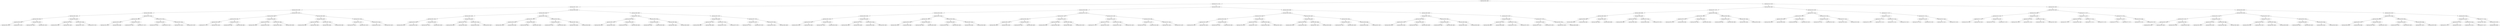 digraph G{
947945281 [label="Node{data=[4981, 4981]}"]
947945281 -> 1165565277
1165565277 [label="Node{data=[3714, 3714]}"]
1165565277 -> 210240344
210240344 [label="Node{data=[3617, 3617]}"]
210240344 -> 175111109
175111109 [label="Node{data=[3526, 3526]}"]
175111109 -> 825161662
825161662 [label="Node{data=[3089, 3089]}"]
825161662 -> 1018206003
1018206003 [label="Node{data=[2932, 2932]}"]
1018206003 -> 1894695230
1894695230 [label="Node{data=[2928, 2928]}"]
1894695230 -> 86687029
86687029 [label="Node{data=[2926, 2926]}"]
86687029 -> 1140799785
1140799785 [label="Node{data=[2925, 2925]}"]
86687029 -> 2068719466
2068719466 [label="Node{data=[2927, 2927]}"]
1894695230 -> 2100297228
2100297228 [label="Node{data=[2930, 2930]}"]
2100297228 -> 758921097
758921097 [label="Node{data=[2929, 2929]}"]
2100297228 -> 389051766
389051766 [label="Node{data=[2931, 2931]}"]
1018206003 -> 491746701
491746701 [label="Node{data=[2936, 2936]}"]
491746701 -> 521287606
521287606 [label="Node{data=[2934, 2934]}"]
521287606 -> 1398725538
1398725538 [label="Node{data=[2933, 2933]}"]
521287606 -> 1196527482
1196527482 [label="Node{data=[2935, 2935]}"]
491746701 -> 567568640
567568640 [label="Node{data=[3003, 3003]}"]
567568640 -> 796218635
796218635 [label="Node{data=[2937, 2937]}"]
567568640 -> 173213836
173213836 [label="Node{data=[3051, 3051]}"]
825161662 -> 1093827811
1093827811 [label="Node{data=[3518, 3518]}"]
1093827811 -> 1135378860
1135378860 [label="Node{data=[3485, 3485]}"]
1135378860 -> 1182030303
1182030303 [label="Node{data=[3439, 3439]}"]
1182030303 -> 1425092341
1425092341 [label="Node{data=[3106, 3106]}"]
1182030303 -> 116819436
116819436 [label="Node{data=[3468, 3468]}"]
1135378860 -> 561038719
561038719 [label="Node{data=[3516, 3516]}"]
561038719 -> 1160698415
1160698415 [label="Node{data=[3502, 3502]}"]
561038719 -> 418759417
418759417 [label="Node{data=[3517, 3517]}"]
1093827811 -> 715058670
715058670 [label="Node{data=[3522, 3522]}"]
715058670 -> 224562943
224562943 [label="Node{data=[3520, 3520]}"]
224562943 -> 1043251934
1043251934 [label="Node{data=[3519, 3519]}"]
224562943 -> 150613480
150613480 [label="Node{data=[3521, 3521]}"]
715058670 -> 1440104580
1440104580 [label="Node{data=[3524, 3524]}"]
1440104580 -> 1280981431
1280981431 [label="Node{data=[3523, 3523]}"]
1440104580 -> 69876432
69876432 [label="Node{data=[3525, 3525]}"]
175111109 -> 1567015632
1567015632 [label="Node{data=[3597, 3597]}"]
1567015632 -> 986934168
986934168 [label="Node{data=[3589, 3589]}"]
986934168 -> 668560116
668560116 [label="Node{data=[3582, 3582]}"]
668560116 -> 1919952997
1919952997 [label="Node{data=[3528, 3528]}"]
1919952997 -> 434836665
434836665 [label="Node{data=[3527, 3527]}"]
1919952997 -> 944055223
944055223 [label="Node{data=[3543, 3543]}"]
668560116 -> 1411870849
1411870849 [label="Node{data=[3587, 3587]}"]
1411870849 -> 669469024
669469024 [label="Node{data=[3586, 3586]}"]
1411870849 -> 1718145017
1718145017 [label="Node{data=[3588, 3588]}"]
986934168 -> 2007040024
2007040024 [label="Node{data=[3593, 3593]}"]
2007040024 -> 409847061
409847061 [label="Node{data=[3591, 3591]}"]
409847061 -> 89928497
89928497 [label="Node{data=[3590, 3590]}"]
409847061 -> 627778404
627778404 [label="Node{data=[3592, 3592]}"]
2007040024 -> 1513440785
1513440785 [label="Node{data=[3595, 3595]}"]
1513440785 -> 747009327
747009327 [label="Node{data=[3594, 3594]}"]
1513440785 -> 1218907701
1218907701 [label="Node{data=[3596, 3596]}"]
1567015632 -> 883647558
883647558 [label="Node{data=[3609, 3609]}"]
883647558 -> 1155447052
1155447052 [label="Node{data=[3605, 3605]}"]
1155447052 -> 1542357941
1542357941 [label="Node{data=[3599, 3599]}"]
1542357941 -> 734586971
734586971 [label="Node{data=[3598, 3598]}"]
1542357941 -> 1152266288
1152266288 [label="Node{data=[3600, 3600]}"]
1155447052 -> 1971971952
1971971952 [label="Node{data=[3607, 3607]}"]
1971971952 -> 1523917151
1523917151 [label="Node{data=[3606, 3606]}"]
1971971952 -> 909348974
909348974 [label="Node{data=[3608, 3608]}"]
883647558 -> 61409576
61409576 [label="Node{data=[3613, 3613]}"]
61409576 -> 966904906
966904906 [label="Node{data=[3611, 3611]}"]
966904906 -> 1250807288
1250807288 [label="Node{data=[3610, 3610]}"]
966904906 -> 1620542503
1620542503 [label="Node{data=[3612, 3612]}"]
61409576 -> 733749588
733749588 [label="Node{data=[3615, 3615]}"]
733749588 -> 474508277
474508277 [label="Node{data=[3614, 3614]}"]
733749588 -> 940480393
940480393 [label="Node{data=[3616, 3616]}"]
210240344 -> 1684314643
1684314643 [label="Node{data=[3649, 3649]}"]
1684314643 -> 781758794
781758794 [label="Node{data=[3633, 3633]}"]
781758794 -> 1901097135
1901097135 [label="Node{data=[3625, 3625]}"]
1901097135 -> 1034818515
1034818515 [label="Node{data=[3621, 3621]}"]
1034818515 -> 2111480439
2111480439 [label="Node{data=[3619, 3619]}"]
2111480439 -> 379801191
379801191 [label="Node{data=[3618, 3618]}"]
2111480439 -> 1686405396
1686405396 [label="Node{data=[3620, 3620]}"]
1034818515 -> 704198364
704198364 [label="Node{data=[3623, 3623]}"]
704198364 -> 18407566
18407566 [label="Node{data=[3622, 3622]}"]
704198364 -> 222578364
222578364 [label="Node{data=[3624, 3624]}"]
1901097135 -> 1300822561
1300822561 [label="Node{data=[3629, 3629]}"]
1300822561 -> 757562010
757562010 [label="Node{data=[3627, 3627]}"]
757562010 -> 1811804960
1811804960 [label="Node{data=[3626, 3626]}"]
757562010 -> 1143159109
1143159109 [label="Node{data=[3628, 3628]}"]
1300822561 -> 1324390930
1324390930 [label="Node{data=[3631, 3631]}"]
1324390930 -> 1477827324
1477827324 [label="Node{data=[3630, 3630]}"]
1324390930 -> 1551193645
1551193645 [label="Node{data=[3632, 3632]}"]
781758794 -> 29472247
29472247 [label="Node{data=[3641, 3641]}"]
29472247 -> 1269534679
1269534679 [label="Node{data=[3637, 3637]}"]
1269534679 -> 1025470052
1025470052 [label="Node{data=[3635, 3635]}"]
1025470052 -> 1269662676
1269662676 [label="Node{data=[3634, 3634]}"]
1025470052 -> 1196423515
1196423515 [label="Node{data=[3636, 3636]}"]
1269534679 -> 1343034194
1343034194 [label="Node{data=[3639, 3639]}"]
1343034194 -> 371665785
371665785 [label="Node{data=[3638, 3638]}"]
1343034194 -> 825469258
825469258 [label="Node{data=[3640, 3640]}"]
29472247 -> 160303894
160303894 [label="Node{data=[3645, 3645]}"]
160303894 -> 832642806
832642806 [label="Node{data=[3643, 3643]}"]
832642806 -> 510826328
510826328 [label="Node{data=[3642, 3642]}"]
832642806 -> 849810469
849810469 [label="Node{data=[3644, 3644]}"]
160303894 -> 1258844124
1258844124 [label="Node{data=[3647, 3647]}"]
1258844124 -> 1927778021
1927778021 [label="Node{data=[3646, 3646]}"]
1258844124 -> 2024087478
2024087478 [label="Node{data=[3648, 3648]}"]
1684314643 -> 1915304635
1915304635 [label="Node{data=[3665, 3665]}"]
1915304635 -> 2060963245
2060963245 [label="Node{data=[3657, 3657]}"]
2060963245 -> 873063604
873063604 [label="Node{data=[3653, 3653]}"]
873063604 -> 1686177068
1686177068 [label="Node{data=[3651, 3651]}"]
1686177068 -> 1598429157
1598429157 [label="Node{data=[3650, 3650]}"]
1686177068 -> 465044229
465044229 [label="Node{data=[3652, 3652]}"]
873063604 -> 1617913986
1617913986 [label="Node{data=[3655, 3655]}"]
1617913986 -> 212580806
212580806 [label="Node{data=[3654, 3654]}"]
1617913986 -> 1664970377
1664970377 [label="Node{data=[3656, 3656]}"]
2060963245 -> 944175552
944175552 [label="Node{data=[3661, 3661]}"]
944175552 -> 603368754
603368754 [label="Node{data=[3659, 3659]}"]
603368754 -> 1916949763
1916949763 [label="Node{data=[3658, 3658]}"]
603368754 -> 2047030500
2047030500 [label="Node{data=[3660, 3660]}"]
944175552 -> 1971604125
1971604125 [label="Node{data=[3663, 3663]}"]
1971604125 -> 1661855266
1661855266 [label="Node{data=[3662, 3662]}"]
1971604125 -> 59198733
59198733 [label="Node{data=[3664, 3664]}"]
1915304635 -> 1614871949
1614871949 [label="Node{data=[3673, 3673]}"]
1614871949 -> 935822266
935822266 [label="Node{data=[3669, 3669]}"]
935822266 -> 1006063510
1006063510 [label="Node{data=[3667, 3667]}"]
1006063510 -> 35750592
35750592 [label="Node{data=[3666, 3666]}"]
1006063510 -> 1709882268
1709882268 [label="Node{data=[3668, 3668]}"]
935822266 -> 1849376456
1849376456 [label="Node{data=[3671, 3671]}"]
1849376456 -> 1865500518
1865500518 [label="Node{data=[3670, 3670]}"]
1849376456 -> 1627975618
1627975618 [label="Node{data=[3672, 3672]}"]
1614871949 -> 1359912484
1359912484 [label="Node{data=[3677, 3677]}"]
1359912484 -> 1718892467
1718892467 [label="Node{data=[3675, 3675]}"]
1718892467 -> 52119148
52119148 [label="Node{data=[3674, 3674]}"]
1718892467 -> 634113842
634113842 [label="Node{data=[3676, 3676]}"]
1359912484 -> 9542161
9542161 [label="Node{data=[3679, 3679]}"]
9542161 -> 1201667103
1201667103 [label="Node{data=[3678, 3678]}"]
9542161 -> 510585510
510585510 [label="Node{data=[3694, 3694]}"]
1165565277 -> 1697055750
1697055750 [label="Node{data=[4193, 4193]}"]
1697055750 -> 1776962465
1776962465 [label="Node{data=[3849, 3849]}"]
1776962465 -> 1370307975
1370307975 [label="Node{data=[3833, 3833]}"]
1370307975 -> 956290766
956290766 [label="Node{data=[3825, 3825]}"]
956290766 -> 1696981731
1696981731 [label="Node{data=[3821, 3821]}"]
1696981731 -> 1588136613
1588136613 [label="Node{data=[3819, 3819]}"]
1588136613 -> 1724929522
1724929522 [label="Node{data=[3818, 3818]}"]
1588136613 -> 543139392
543139392 [label="Node{data=[3820, 3820]}"]
1696981731 -> 1789356626
1789356626 [label="Node{data=[3823, 3823]}"]
1789356626 -> 2093853057
2093853057 [label="Node{data=[3822, 3822]}"]
1789356626 -> 416685103
416685103 [label="Node{data=[3824, 3824]}"]
956290766 -> 1164367059
1164367059 [label="Node{data=[3829, 3829]}"]
1164367059 -> 339919831
339919831 [label="Node{data=[3827, 3827]}"]
339919831 -> 97706367
97706367 [label="Node{data=[3826, 3826]}"]
339919831 -> 760066702
760066702 [label="Node{data=[3828, 3828]}"]
1164367059 -> 1585327032
1585327032 [label="Node{data=[3831, 3831]}"]
1585327032 -> 1545603035
1545603035 [label="Node{data=[3830, 3830]}"]
1585327032 -> 1315687481
1315687481 [label="Node{data=[3832, 3832]}"]
1370307975 -> 242405048
242405048 [label="Node{data=[3841, 3841]}"]
242405048 -> 570296101
570296101 [label="Node{data=[3837, 3837]}"]
570296101 -> 2109526558
2109526558 [label="Node{data=[3835, 3835]}"]
2109526558 -> 1831256980
1831256980 [label="Node{data=[3834, 3834]}"]
2109526558 -> 1975109510
1975109510 [label="Node{data=[3836, 3836]}"]
570296101 -> 607072571
607072571 [label="Node{data=[3839, 3839]}"]
607072571 -> 1058548610
1058548610 [label="Node{data=[3838, 3838]}"]
607072571 -> 1685677462
1685677462 [label="Node{data=[3840, 3840]}"]
242405048 -> 1606880104
1606880104 [label="Node{data=[3845, 3845]}"]
1606880104 -> 45899586
45899586 [label="Node{data=[3843, 3843]}"]
45899586 -> 2089164972
2089164972 [label="Node{data=[3842, 3842]}"]
45899586 -> 1409068927
1409068927 [label="Node{data=[3844, 3844]}"]
1606880104 -> 881291811
881291811 [label="Node{data=[3847, 3847]}"]
881291811 -> 1411476926
1411476926 [label="Node{data=[3846, 3846]}"]
881291811 -> 435135702
435135702 [label="Node{data=[3848, 3848]}"]
1776962465 -> 803108803
803108803 [label="Node{data=[4152, 4152]}"]
803108803 -> 541531761
541531761 [label="Node{data=[3857, 3857]}"]
541531761 -> 2136263514
2136263514 [label="Node{data=[3853, 3853]}"]
2136263514 -> 469309810
469309810 [label="Node{data=[3851, 3851]}"]
469309810 -> 1204098465
1204098465 [label="Node{data=[3850, 3850]}"]
469309810 -> 1600733118
1600733118 [label="Node{data=[3852, 3852]}"]
2136263514 -> 113123602
113123602 [label="Node{data=[3855, 3855]}"]
113123602 -> 1432324670
1432324670 [label="Node{data=[3854, 3854]}"]
113123602 -> 978908457
978908457 [label="Node{data=[3856, 3856]}"]
541531761 -> 752527635
752527635 [label="Node{data=[3875, 3875]}"]
752527635 -> 1528539947
1528539947 [label="Node{data=[3859, 3859]}"]
1528539947 -> 1924977676
1924977676 [label="Node{data=[3858, 3858]}"]
1528539947 -> 263227087
263227087 [label="Node{data=[3860, 3860]}"]
752527635 -> 1994073115
1994073115 [label="Node{data=[3908, 3908]}"]
1994073115 -> 1881115416
1881115416 [label="Node{data=[3899, 3899]}"]
1994073115 -> 1679240611
1679240611 [label="Node{data=[3922, 3922]}"]
803108803 -> 1863997712
1863997712 [label="Node{data=[4185, 4185]}"]
1863997712 -> 1087259412
1087259412 [label="Node{data=[4181, 4181]}"]
1087259412 -> 1275418462
1275418462 [label="Node{data=[4179, 4179]}"]
1275418462 -> 295833928
295833928 [label="Node{data=[4167, 4167]}"]
1275418462 -> 743246005
743246005 [label="Node{data=[4180, 4180]}"]
1087259412 -> 506013899
506013899 [label="Node{data=[4183, 4183]}"]
506013899 -> 2029007863
2029007863 [label="Node{data=[4182, 4182]}"]
506013899 -> 2035893744
2035893744 [label="Node{data=[4184, 4184]}"]
1863997712 -> 1033237198
1033237198 [label="Node{data=[4189, 4189]}"]
1033237198 -> 1789782727
1789782727 [label="Node{data=[4187, 4187]}"]
1789782727 -> 322634734
322634734 [label="Node{data=[4186, 4186]}"]
1789782727 -> 545170108
545170108 [label="Node{data=[4188, 4188]}"]
1033237198 -> 854538239
854538239 [label="Node{data=[4191, 4191]}"]
854538239 -> 923867319
923867319 [label="Node{data=[4190, 4190]}"]
854538239 -> 2088651208
2088651208 [label="Node{data=[4192, 4192]}"]
1697055750 -> 692088761
692088761 [label="Node{data=[4948, 4948]}"]
692088761 -> 1650193825
1650193825 [label="Node{data=[4932, 4932]}"]
1650193825 -> 1563463165
1563463165 [label="Node{data=[4766, 4766]}"]
1563463165 -> 1401859994
1401859994 [label="Node{data=[4294, 4294]}"]
1401859994 -> 2040086517
2040086517 [label="Node{data=[4195, 4195]}"]
2040086517 -> 1154628506
1154628506 [label="Node{data=[4194, 4194]}"]
2040086517 -> 500439448
500439448 [label="Node{data=[4196, 4196]}"]
1401859994 -> 989890503
989890503 [label="Node{data=[4358, 4358]}"]
989890503 -> 198599109
198599109 [label="Node{data=[4326, 4326]}"]
989890503 -> 1586333134
1586333134 [label="Node{data=[4539, 4539]}"]
1563463165 -> 1671974750
1671974750 [label="Node{data=[4928, 4928]}"]
1671974750 -> 1546240595
1546240595 [label="Node{data=[4813, 4813]}"]
1546240595 -> 1682524250
1682524250 [label="Node{data=[4796, 4796]}"]
1546240595 -> 1457001192
1457001192 [label="Node{data=[4927, 4927]}"]
1671974750 -> 1999336914
1999336914 [label="Node{data=[4930, 4930]}"]
1999336914 -> 1703025214
1703025214 [label="Node{data=[4929, 4929]}"]
1999336914 -> 1269273932
1269273932 [label="Node{data=[4931, 4931]}"]
1650193825 -> 1568575874
1568575874 [label="Node{data=[4940, 4940]}"]
1568575874 -> 1909979674
1909979674 [label="Node{data=[4936, 4936]}"]
1909979674 -> 74534388
74534388 [label="Node{data=[4934, 4934]}"]
74534388 -> 1938531779
1938531779 [label="Node{data=[4933, 4933]}"]
74534388 -> 1523636401
1523636401 [label="Node{data=[4935, 4935]}"]
1909979674 -> 337243867
337243867 [label="Node{data=[4938, 4938]}"]
337243867 -> 436805441
436805441 [label="Node{data=[4937, 4937]}"]
337243867 -> 880936062
880936062 [label="Node{data=[4939, 4939]}"]
1568575874 -> 1758152463
1758152463 [label="Node{data=[4944, 4944]}"]
1758152463 -> 863966203
863966203 [label="Node{data=[4942, 4942]}"]
863966203 -> 1641996738
1641996738 [label="Node{data=[4941, 4941]}"]
863966203 -> 1163634803
1163634803 [label="Node{data=[4943, 4943]}"]
1758152463 -> 2006613224
2006613224 [label="Node{data=[4946, 4946]}"]
2006613224 -> 1009862955
1009862955 [label="Node{data=[4945, 4945]}"]
2006613224 -> 720863134
720863134 [label="Node{data=[4947, 4947]}"]
692088761 -> 855065219
855065219 [label="Node{data=[4965, 4965]}"]
855065219 -> 380507401
380507401 [label="Node{data=[4957, 4957]}"]
380507401 -> 551579366
551579366 [label="Node{data=[4953, 4953]}"]
551579366 -> 838532843
838532843 [label="Node{data=[4951, 4951]}"]
838532843 -> 957436173
957436173 [label="Node{data=[4949, 4949]}"]
838532843 -> 1609637243
1609637243 [label="Node{data=[4952, 4952]}"]
551579366 -> 2093342525
2093342525 [label="Node{data=[4955, 4955]}"]
2093342525 -> 447638504
447638504 [label="Node{data=[4954, 4954]}"]
2093342525 -> 688183433
688183433 [label="Node{data=[4956, 4956]}"]
380507401 -> 2127106583
2127106583 [label="Node{data=[4961, 4961]}"]
2127106583 -> 740759236
740759236 [label="Node{data=[4959, 4959]}"]
740759236 -> 1161812355
1161812355 [label="Node{data=[4958, 4958]}"]
740759236 -> 1248887101
1248887101 [label="Node{data=[4960, 4960]}"]
2127106583 -> 2082433998
2082433998 [label="Node{data=[4963, 4963]}"]
2082433998 -> 1746588607
1746588607 [label="Node{data=[4962, 4962]}"]
2082433998 -> 1397943550
1397943550 [label="Node{data=[4964, 4964]}"]
855065219 -> 493217472
493217472 [label="Node{data=[4973, 4973]}"]
493217472 -> 438546361
438546361 [label="Node{data=[4969, 4969]}"]
438546361 -> 605687913
605687913 [label="Node{data=[4967, 4967]}"]
605687913 -> 1617640712
1617640712 [label="Node{data=[4966, 4966]}"]
605687913 -> 1384809507
1384809507 [label="Node{data=[4968, 4968]}"]
438546361 -> 1431545772
1431545772 [label="Node{data=[4971, 4971]}"]
1431545772 -> 557739063
557739063 [label="Node{data=[4970, 4970]}"]
1431545772 -> 411338341
411338341 [label="Node{data=[4972, 4972]}"]
493217472 -> 514433738
514433738 [label="Node{data=[4977, 4977]}"]
514433738 -> 1443825780
1443825780 [label="Node{data=[4975, 4975]}"]
1443825780 -> 67279190
67279190 [label="Node{data=[4974, 4974]}"]
1443825780 -> 940150813
940150813 [label="Node{data=[4976, 4976]}"]
514433738 -> 1810225700
1810225700 [label="Node{data=[4979, 4979]}"]
1810225700 -> 1158099844
1158099844 [label="Node{data=[4978, 4978]}"]
1810225700 -> 1432341083
1432341083 [label="Node{data=[4980, 4980]}"]
947945281 -> 564277653
564277653 [label="Node{data=[5125, 5125]}"]
564277653 -> 1691614079
1691614079 [label="Node{data=[5093, 5093]}"]
1691614079 -> 414482290
414482290 [label="Node{data=[5077, 5077]}"]
414482290 -> 856847149
856847149 [label="Node{data=[4989, 4989]}"]
856847149 -> 51167811
51167811 [label="Node{data=[4985, 4985]}"]
51167811 -> 2030029150
2030029150 [label="Node{data=[4983, 4983]}"]
2030029150 -> 1133213404
1133213404 [label="Node{data=[4982, 4982]}"]
2030029150 -> 1671495323
1671495323 [label="Node{data=[4984, 4984]}"]
51167811 -> 115029622
115029622 [label="Node{data=[4987, 4987]}"]
115029622 -> 6863562
6863562 [label="Node{data=[4986, 4986]}"]
115029622 -> 416092557
416092557 [label="Node{data=[4988, 4988]}"]
856847149 -> 2096984105
2096984105 [label="Node{data=[4993, 4993]}"]
2096984105 -> 592085318
592085318 [label="Node{data=[4991, 4991]}"]
592085318 -> 1722929423
1722929423 [label="Node{data=[4990, 4990]}"]
592085318 -> 369157421
369157421 [label="Node{data=[4992, 4992]}"]
2096984105 -> 23835644
23835644 [label="Node{data=[5075, 5075]}"]
23835644 -> 1985761830
1985761830 [label="Node{data=[4994, 4994]}"]
23835644 -> 512613451
512613451 [label="Node{data=[5076, 5076]}"]
414482290 -> 255163194
255163194 [label="Node{data=[5085, 5085]}"]
255163194 -> 1394462067
1394462067 [label="Node{data=[5081, 5081]}"]
1394462067 -> 1204054100
1204054100 [label="Node{data=[5079, 5079]}"]
1204054100 -> 937134947
937134947 [label="Node{data=[5078, 5078]}"]
1204054100 -> 320064009
320064009 [label="Node{data=[5080, 5080]}"]
1394462067 -> 785967949
785967949 [label="Node{data=[5083, 5083]}"]
785967949 -> 1245360138
1245360138 [label="Node{data=[5082, 5082]}"]
785967949 -> 559004349
559004349 [label="Node{data=[5084, 5084]}"]
255163194 -> 748650268
748650268 [label="Node{data=[5089, 5089]}"]
748650268 -> 1165257537
1165257537 [label="Node{data=[5087, 5087]}"]
1165257537 -> 1523656965
1523656965 [label="Node{data=[5086, 5086]}"]
1165257537 -> 1996088496
1996088496 [label="Node{data=[5088, 5088]}"]
748650268 -> 566825708
566825708 [label="Node{data=[5091, 5091]}"]
566825708 -> 1199660023
1199660023 [label="Node{data=[5090, 5090]}"]
566825708 -> 340511491
340511491 [label="Node{data=[5092, 5092]}"]
1691614079 -> 758018398
758018398 [label="Node{data=[5109, 5109]}"]
758018398 -> 1142507621
1142507621 [label="Node{data=[5101, 5101]}"]
1142507621 -> 151711218
151711218 [label="Node{data=[5097, 5097]}"]
151711218 -> 1129528323
1129528323 [label="Node{data=[5095, 5095]}"]
1129528323 -> 489226678
489226678 [label="Node{data=[5094, 5094]}"]
1129528323 -> 326973462
326973462 [label="Node{data=[5096, 5096]}"]
151711218 -> 1304830710
1304830710 [label="Node{data=[5099, 5099]}"]
1304830710 -> 389000297
389000297 [label="Node{data=[5098, 5098]}"]
1304830710 -> 1113467787
1113467787 [label="Node{data=[5100, 5100]}"]
1142507621 -> 941164126
941164126 [label="Node{data=[5105, 5105]}"]
941164126 -> 1144275513
1144275513 [label="Node{data=[5103, 5103]}"]
1144275513 -> 781382194
781382194 [label="Node{data=[5102, 5102]}"]
1144275513 -> 497255960
497255960 [label="Node{data=[5104, 5104]}"]
941164126 -> 1836603396
1836603396 [label="Node{data=[5107, 5107]}"]
1836603396 -> 188475928
188475928 [label="Node{data=[5106, 5106]}"]
1836603396 -> 847354415
847354415 [label="Node{data=[5108, 5108]}"]
758018398 -> 856901921
856901921 [label="Node{data=[5117, 5117]}"]
856901921 -> 478449471
478449471 [label="Node{data=[5113, 5113]}"]
478449471 -> 1220267421
1220267421 [label="Node{data=[5111, 5111]}"]
1220267421 -> 1993700935
1993700935 [label="Node{data=[5110, 5110]}"]
1220267421 -> 1596351485
1596351485 [label="Node{data=[5112, 5112]}"]
478449471 -> 1742991953
1742991953 [label="Node{data=[5115, 5115]}"]
1742991953 -> 1906449429
1906449429 [label="Node{data=[5114, 5114]}"]
1742991953 -> 739785512
739785512 [label="Node{data=[5116, 5116]}"]
856901921 -> 1087216861
1087216861 [label="Node{data=[5121, 5121]}"]
1087216861 -> 944021487
944021487 [label="Node{data=[5119, 5119]}"]
944021487 -> 1499954758
1499954758 [label="Node{data=[5118, 5118]}"]
944021487 -> 885776185
885776185 [label="Node{data=[5120, 5120]}"]
1087216861 -> 416060937
416060937 [label="Node{data=[5123, 5123]}"]
416060937 -> 82565400
82565400 [label="Node{data=[5122, 5122]}"]
416060937 -> 1721500301
1721500301 [label="Node{data=[5124, 5124]}"]
564277653 -> 205798256
205798256 [label="Node{data=[5323, 5323]}"]
205798256 -> 1891932207
1891932207 [label="Node{data=[5166, 5166]}"]
1891932207 -> 717077558
717077558 [label="Node{data=[5158, 5158]}"]
717077558 -> 741559174
741559174 [label="Node{data=[5154, 5154]}"]
741559174 -> 25262795
25262795 [label="Node{data=[5127, 5127]}"]
25262795 -> 1431342900
1431342900 [label="Node{data=[5126, 5126]}"]
25262795 -> 306959780
306959780 [label="Node{data=[5128, 5128]}"]
741559174 -> 605209360
605209360 [label="Node{data=[5156, 5156]}"]
605209360 -> 785363579
785363579 [label="Node{data=[5155, 5155]}"]
605209360 -> 2134352313
2134352313 [label="Node{data=[5157, 5157]}"]
717077558 -> 865975566
865975566 [label="Node{data=[5162, 5162]}"]
865975566 -> 19264046
19264046 [label="Node{data=[5160, 5160]}"]
19264046 -> 1386927131
1386927131 [label="Node{data=[5159, 5159]}"]
19264046 -> 273845662
273845662 [label="Node{data=[5161, 5161]}"]
865975566 -> 1324951383
1324951383 [label="Node{data=[5164, 5164]}"]
1324951383 -> 1625495588
1625495588 [label="Node{data=[5163, 5163]}"]
1324951383 -> 1693254191
1693254191 [label="Node{data=[5165, 5165]}"]
1891932207 -> 1624726865
1624726865 [label="Node{data=[5174, 5174]}"]
1624726865 -> 1737694595
1737694595 [label="Node{data=[5170, 5170]}"]
1737694595 -> 524880749
524880749 [label="Node{data=[5168, 5168]}"]
524880749 -> 322543313
322543313 [label="Node{data=[5167, 5167]}"]
524880749 -> 1230926898
1230926898 [label="Node{data=[5169, 5169]}"]
1737694595 -> 920520607
920520607 [label="Node{data=[5172, 5172]}"]
920520607 -> 1629184074
1629184074 [label="Node{data=[5171, 5171]}"]
920520607 -> 1040954798
1040954798 [label="Node{data=[5173, 5173]}"]
1624726865 -> 72268217
72268217 [label="Node{data=[5178, 5178]}"]
72268217 -> 1122673744
1122673744 [label="Node{data=[5176, 5176]}"]
1122673744 -> 2018084215
2018084215 [label="Node{data=[5175, 5175]}"]
1122673744 -> 453835029
453835029 [label="Node{data=[5177, 5177]}"]
72268217 -> 1795033276
1795033276 [label="Node{data=[5180, 5180]}"]
1795033276 -> 2099374487
2099374487 [label="Node{data=[5179, 5179]}"]
1795033276 -> 1240971641
1240971641 [label="Node{data=[5322, 5322]}"]
205798256 -> 894383363
894383363 [label="Node{data=[6045, 6045]}"]
894383363 -> 795767038
795767038 [label="Node{data=[5536, 5536]}"]
795767038 -> 1567705557
1567705557 [label="Node{data=[5331, 5331]}"]
1567705557 -> 691605363
691605363 [label="Node{data=[5327, 5327]}"]
691605363 -> 1695727738
1695727738 [label="Node{data=[5325, 5325]}"]
1695727738 -> 967292326
967292326 [label="Node{data=[5324, 5324]}"]
1695727738 -> 1850703014
1850703014 [label="Node{data=[5326, 5326]}"]
691605363 -> 267166859
267166859 [label="Node{data=[5329, 5329]}"]
267166859 -> 2089727004
2089727004 [label="Node{data=[5328, 5328]}"]
267166859 -> 2013275310
2013275310 [label="Node{data=[5330, 5330]}"]
1567705557 -> 1841286468
1841286468 [label="Node{data=[5452, 5452]}"]
1841286468 -> 127792260
127792260 [label="Node{data=[5333, 5333]}"]
127792260 -> 238722623
238722623 [label="Node{data=[5332, 5332]}"]
127792260 -> 2003234306
2003234306 [label="Node{data=[5445, 5445]}"]
1841286468 -> 1679874119
1679874119 [label="Node{data=[5489, 5489]}"]
1679874119 -> 208742803
208742803 [label="Node{data=[5488, 5488]}"]
1679874119 -> 1449170244
1449170244 [label="Node{data=[5490, 5490]}"]
795767038 -> 372668276
372668276 [label="Node{data=[6037, 6037]}"]
372668276 -> 1949726485
1949726485 [label="Node{data=[5734, 5734]}"]
1949726485 -> 1896801713
1896801713 [label="Node{data=[5624, 5624]}"]
1896801713 -> 597066849
597066849 [label="Node{data=[5596, 5596]}"]
1896801713 -> 113167024
113167024 [label="Node{data=[5647, 5647]}"]
1949726485 -> 1098357677
1098357677 [label="Node{data=[6035, 6035]}"]
1098357677 -> 1205001567
1205001567 [label="Node{data=[5945, 5945]}"]
1098357677 -> 1349581896
1349581896 [label="Node{data=[6036, 6036]}"]
372668276 -> 543901628
543901628 [label="Node{data=[6041, 6041]}"]
543901628 -> 1564220143
1564220143 [label="Node{data=[6039, 6039]}"]
1564220143 -> 206904370
206904370 [label="Node{data=[6038, 6038]}"]
1564220143 -> 1536172876
1536172876 [label="Node{data=[6040, 6040]}"]
543901628 -> 566020389
566020389 [label="Node{data=[6043, 6043]}"]
566020389 -> 476730527
476730527 [label="Node{data=[6042, 6042]}"]
566020389 -> 955940780
955940780 [label="Node{data=[6044, 6044]}"]
894383363 -> 1646961084
1646961084 [label="Node{data=[6210, 6210]}"]
1646961084 -> 630761789
630761789 [label="Node{data=[6202, 6202]}"]
630761789 -> 1805180861
1805180861 [label="Node{data=[6049, 6049]}"]
1805180861 -> 16042621
16042621 [label="Node{data=[6047, 6047]}"]
16042621 -> 929344670
929344670 [label="Node{data=[6046, 6046]}"]
16042621 -> 1473587726
1473587726 [label="Node{data=[6048, 6048]}"]
1805180861 -> 2048746110
2048746110 [label="Node{data=[6200, 6200]}"]
2048746110 -> 1545398370
1545398370 [label="Node{data=[6199, 6199]}"]
2048746110 -> 1317973795
1317973795 [label="Node{data=[6201, 6201]}"]
630761789 -> 813005222
813005222 [label="Node{data=[6206, 6206]}"]
813005222 -> 569041732
569041732 [label="Node{data=[6204, 6204]}"]
569041732 -> 445534435
445534435 [label="Node{data=[6203, 6203]}"]
569041732 -> 557974310
557974310 [label="Node{data=[6205, 6205]}"]
813005222 -> 979494625
979494625 [label="Node{data=[6208, 6208]}"]
979494625 -> 1281872426
1281872426 [label="Node{data=[6207, 6207]}"]
979494625 -> 612796941
612796941 [label="Node{data=[6209, 6209]}"]
1646961084 -> 359458440
359458440 [label="Node{data=[6218, 6218]}"]
359458440 -> 537873450
537873450 [label="Node{data=[6214, 6214]}"]
537873450 -> 1376464003
1376464003 [label="Node{data=[6212, 6212]}"]
1376464003 -> 1120735789
1120735789 [label="Node{data=[6211, 6211]}"]
1376464003 -> 812115034
812115034 [label="Node{data=[6213, 6213]}"]
537873450 -> 1792245856
1792245856 [label="Node{data=[6216, 6216]}"]
1792245856 -> 1639437965
1639437965 [label="Node{data=[6215, 6215]}"]
1792245856 -> 1271004396
1271004396 [label="Node{data=[6217, 6217]}"]
359458440 -> 1141605626
1141605626 [label="Node{data=[7715, 7715]}"]
1141605626 -> 841862299
841862299 [label="Node{data=[7663, 7663]}"]
1141605626 -> 1844541421
1844541421 [label="Node{data=[9276, 9276]}"]
1844541421 -> 697552931
697552931 [label="Node{data=[9650, 9650]}"]
}